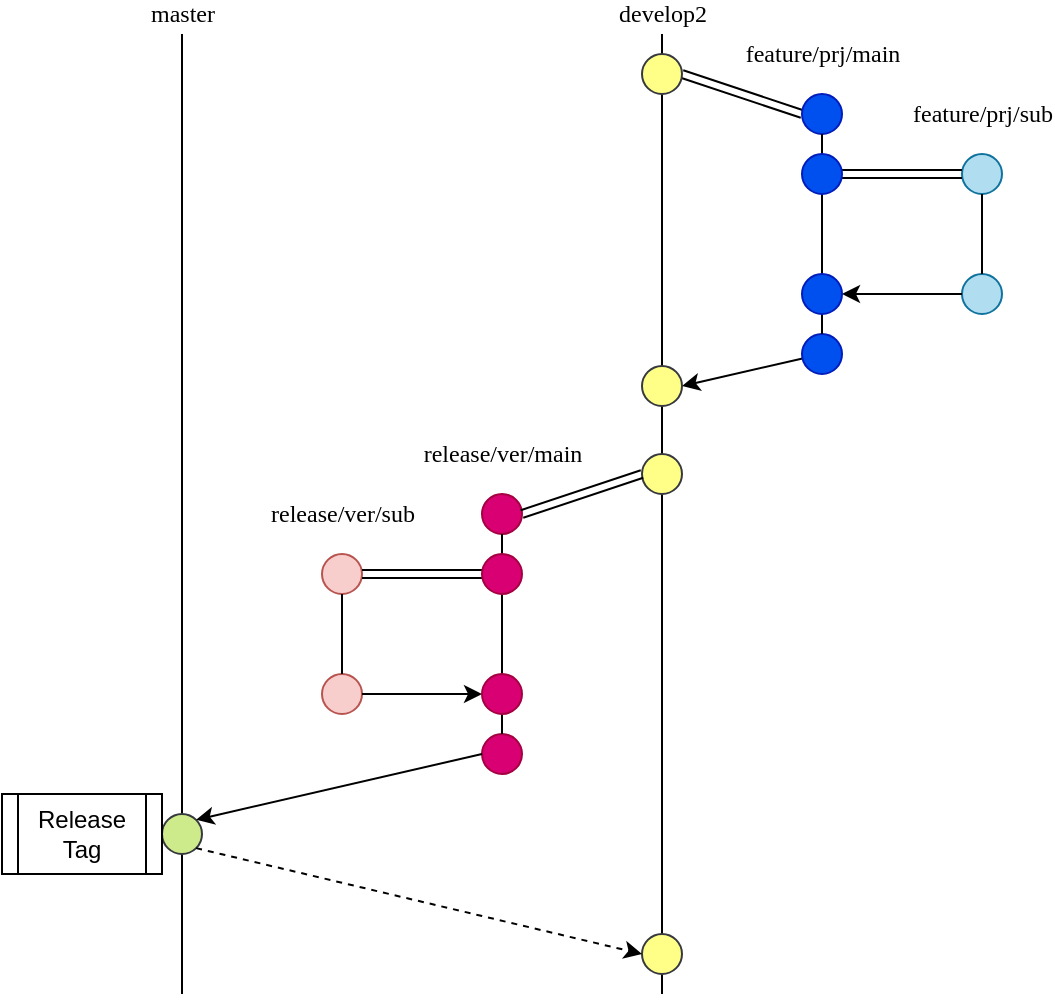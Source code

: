 <mxfile version="12.6.5" type="device"><diagram id="T64HDuYO67DCiGUnIBr_" name="merge_flow_normal"><mxGraphModel dx="1086" dy="796" grid="1" gridSize="10" guides="1" tooltips="1" connect="1" arrows="1" fold="1" page="1" pageScale="1" pageWidth="827" pageHeight="583" math="0" shadow="0"><root><mxCell id="0"/><mxCell id="1" parent="0"/><mxCell id="tlj3fIXQ622ifdAc4nm5-41" value="" style="endArrow=none;html=1;labelBackgroundColor=#ffffff;strokeColor=#000000;fontFamily=Tahoma;fontColor=#000000;" parent="1" edge="1"><mxGeometry width="50" height="50" relative="1" as="geometry"><mxPoint x="400" y="540" as="sourcePoint"/><mxPoint x="400" y="60" as="targetPoint"/></mxGeometry></mxCell><mxCell id="tlj3fIXQ622ifdAc4nm5-51" value="develop2" style="text;html=1;align=center;verticalAlign=middle;resizable=0;points=[];labelBackgroundColor=#ffffff;fontFamily=Tahoma;fontColor=#000000;" parent="tlj3fIXQ622ifdAc4nm5-41" vertex="1" connectable="0"><mxGeometry x="0.581" y="-2" relative="1" as="geometry"><mxPoint x="-2" y="-111" as="offset"/></mxGeometry></mxCell><mxCell id="tlj3fIXQ622ifdAc4nm5-2" value="" style="endArrow=none;html=1;" parent="1" edge="1"><mxGeometry width="50" height="50" relative="1" as="geometry"><mxPoint x="160" y="540" as="sourcePoint"/><mxPoint x="160" y="60" as="targetPoint"/></mxGeometry></mxCell><mxCell id="tlj3fIXQ622ifdAc4nm5-32" value="master" style="text;html=1;align=center;verticalAlign=middle;resizable=0;points=[];labelBackgroundColor=#ffffff;fontFamily=Tahoma;fontColor=#000000;" parent="tlj3fIXQ622ifdAc4nm5-2" vertex="1" connectable="0"><mxGeometry x="0.463" relative="1" as="geometry"><mxPoint y="-139" as="offset"/></mxGeometry></mxCell><mxCell id="tlj3fIXQ622ifdAc4nm5-10" value="" style="endArrow=classic;html=1;fontFamily=Tahoma;exitX=1;exitY=0.5;exitDx=0;exitDy=0;entryX=0;entryY=0.5;entryDx=0;entryDy=0;shape=link;" parent="1" source="tlj3fIXQ622ifdAc4nm5-18" target="tlj3fIXQ622ifdAc4nm5-20" edge="1"><mxGeometry width="50" height="50" relative="1" as="geometry"><mxPoint x="430" y="86" as="sourcePoint"/><mxPoint x="510" y="96" as="targetPoint"/></mxGeometry></mxCell><mxCell id="tlj3fIXQ622ifdAc4nm5-17" value="" style="endArrow=classic;html=1;fontFamily=Tahoma;entryX=1;entryY=0.5;entryDx=0;entryDy=0;labelBorderColor=none;" parent="1" source="tlj3fIXQ622ifdAc4nm5-21" target="tlj3fIXQ622ifdAc4nm5-22" edge="1"><mxGeometry width="50" height="50" relative="1" as="geometry"><mxPoint x="520" y="216" as="sourcePoint"/><mxPoint x="400" y="236" as="targetPoint"/></mxGeometry></mxCell><mxCell id="tlj3fIXQ622ifdAc4nm5-19" value="" style="endArrow=classic;html=1;fontFamily=Tahoma;" parent="1" target="tlj3fIXQ622ifdAc4nm5-18" edge="1"><mxGeometry width="50" height="50" relative="1" as="geometry"><mxPoint x="400" y="76" as="sourcePoint"/><mxPoint x="520" y="96" as="targetPoint"/></mxGeometry></mxCell><mxCell id="tlj3fIXQ622ifdAc4nm5-20" value="" style="ellipse;whiteSpace=wrap;html=1;aspect=fixed;fontFamily=Tahoma;fillColor=#0050ef;strokeColor=#001DBC;fontColor=#ffffff;" parent="1" vertex="1"><mxGeometry x="470" y="90" width="20" height="20" as="geometry"/></mxCell><mxCell id="tlj3fIXQ622ifdAc4nm5-21" value="" style="ellipse;whiteSpace=wrap;html=1;aspect=fixed;fontFamily=Tahoma;fillColor=#0050ef;strokeColor=#001DBC;fontColor=#ffffff;" parent="1" vertex="1"><mxGeometry x="470" y="210" width="20" height="20" as="geometry"/></mxCell><mxCell id="tlj3fIXQ622ifdAc4nm5-22" value="" style="ellipse;whiteSpace=wrap;html=1;aspect=fixed;fontFamily=Tahoma;fillColor=#ffff88;strokeColor=#36393d;" parent="1" vertex="1"><mxGeometry x="390" y="226" width="20" height="20" as="geometry"/></mxCell><mxCell id="tlj3fIXQ622ifdAc4nm5-23" value="" style="ellipse;whiteSpace=wrap;html=1;aspect=fixed;fontFamily=Tahoma;fillColor=#b1ddf0;strokeColor=#10739e;" parent="1" vertex="1"><mxGeometry x="550" y="180" width="20" height="20" as="geometry"/></mxCell><mxCell id="tlj3fIXQ622ifdAc4nm5-18" value="" style="ellipse;whiteSpace=wrap;html=1;aspect=fixed;fontFamily=Tahoma;labelBackgroundColor=none;labelBorderColor=none;fillColor=#ffff88;strokeColor=#36393d;" parent="1" vertex="1"><mxGeometry x="390" y="70" width="20" height="20" as="geometry"/></mxCell><mxCell id="tlj3fIXQ622ifdAc4nm5-28" value="" style="ellipse;whiteSpace=wrap;html=1;aspect=fixed;fontFamily=Tahoma;fillColor=#b1ddf0;strokeColor=#10739e;" parent="1" vertex="1"><mxGeometry x="550" y="120" width="20" height="20" as="geometry"/></mxCell><mxCell id="tlj3fIXQ622ifdAc4nm5-35" value="" style="ellipse;whiteSpace=wrap;html=1;aspect=fixed;fontFamily=Tahoma;fillColor=#ffff88;strokeColor=#36393d;" parent="1" vertex="1"><mxGeometry x="390" y="270" width="20" height="20" as="geometry"/></mxCell><mxCell id="tlj3fIXQ622ifdAc4nm5-56" value="" style="endArrow=none;html=1;labelBackgroundColor=#ffffff;strokeColor=#000000;fontFamily=Tahoma;fontColor=#000000;exitX=0.5;exitY=0;exitDx=0;exitDy=0;" parent="1" source="tlj3fIXQ622ifdAc4nm5-21" edge="1"><mxGeometry width="50" height="50" relative="1" as="geometry"><mxPoint x="430" y="160" as="sourcePoint"/><mxPoint x="480" y="110" as="targetPoint"/></mxGeometry></mxCell><mxCell id="tlj3fIXQ622ifdAc4nm5-57" value="feature/prj/main" style="text;html=1;align=center;verticalAlign=middle;resizable=0;points=[];labelBackgroundColor=#ffffff;fontFamily=Tahoma;fontColor=#000000;" parent="tlj3fIXQ622ifdAc4nm5-56" vertex="1" connectable="0"><mxGeometry x="0.24" y="2" relative="1" as="geometry"><mxPoint x="2" y="-78" as="offset"/></mxGeometry></mxCell><mxCell id="tlj3fIXQ622ifdAc4nm5-60" value="" style="endArrow=none;html=1;labelBackgroundColor=#ffffff;strokeColor=#000000;fontFamily=Tahoma;fontColor=#000000;exitX=0.5;exitY=0;exitDx=0;exitDy=0;" parent="1" source="tlj3fIXQ622ifdAc4nm5-23" edge="1"><mxGeometry width="50" height="50" relative="1" as="geometry"><mxPoint x="560" y="250" as="sourcePoint"/><mxPoint x="560" y="140" as="targetPoint"/></mxGeometry></mxCell><mxCell id="tlj3fIXQ622ifdAc4nm5-61" value="feature/prj/sub" style="text;html=1;align=center;verticalAlign=middle;resizable=0;points=[];labelBackgroundColor=#ffffff;fontFamily=Tahoma;fontColor=#000000;" parent="tlj3fIXQ622ifdAc4nm5-60" vertex="1" connectable="0"><mxGeometry x="-0.545" y="-1" relative="1" as="geometry"><mxPoint x="-1" y="-71" as="offset"/></mxGeometry></mxCell><mxCell id="tlj3fIXQ622ifdAc4nm5-62" value="" style="endArrow=classic;html=1;labelBackgroundColor=#ffffff;strokeColor=#000000;fontFamily=Tahoma;fontColor=#000000;entryX=0;entryY=0.5;entryDx=0;entryDy=0;shape=link;" parent="1" target="tlj3fIXQ622ifdAc4nm5-28" edge="1"><mxGeometry width="50" height="50" relative="1" as="geometry"><mxPoint x="490" y="130" as="sourcePoint"/><mxPoint x="530" y="70" as="targetPoint"/></mxGeometry></mxCell><mxCell id="tlj3fIXQ622ifdAc4nm5-63" value="" style="endArrow=classic;html=1;labelBackgroundColor=#ffffff;strokeColor=#000000;fontFamily=Tahoma;fontColor=#000000;exitX=0;exitY=0.5;exitDx=0;exitDy=0;" parent="1" source="tlj3fIXQ622ifdAc4nm5-23" edge="1"><mxGeometry width="50" height="50" relative="1" as="geometry"><mxPoint x="560" y="260" as="sourcePoint"/><mxPoint x="490" y="190" as="targetPoint"/></mxGeometry></mxCell><mxCell id="tlj3fIXQ622ifdAc4nm5-64" value="" style="ellipse;whiteSpace=wrap;html=1;aspect=fixed;fontFamily=Tahoma;fillColor=#d80073;strokeColor=#A50040;fontColor=#ffffff;" parent="1" vertex="1"><mxGeometry x="310" y="290" width="20" height="20" as="geometry"/></mxCell><mxCell id="tlj3fIXQ622ifdAc4nm5-65" value="" style="ellipse;whiteSpace=wrap;html=1;aspect=fixed;fontFamily=Tahoma;fillColor=#d80073;strokeColor=#A50040;fontColor=#ffffff;" parent="1" vertex="1"><mxGeometry x="310" y="410" width="20" height="20" as="geometry"/></mxCell><mxCell id="tlj3fIXQ622ifdAc4nm5-66" value="" style="endArrow=none;html=1;labelBackgroundColor=#ffffff;strokeColor=#000000;fontFamily=Tahoma;fontColor=#000000;exitX=0.5;exitY=0;exitDx=0;exitDy=0;" parent="1" source="tlj3fIXQ622ifdAc4nm5-65" edge="1"><mxGeometry width="50" height="50" relative="1" as="geometry"><mxPoint x="270" y="360" as="sourcePoint"/><mxPoint x="320" y="310" as="targetPoint"/></mxGeometry></mxCell><mxCell id="tlj3fIXQ622ifdAc4nm5-67" value="release/ver/main" style="text;html=1;align=center;verticalAlign=middle;resizable=0;points=[];labelBackgroundColor=#ffffff;fontFamily=Tahoma;fontColor=#000000;" parent="tlj3fIXQ622ifdAc4nm5-66" vertex="1" connectable="0"><mxGeometry x="-0.5" y="3" relative="1" as="geometry"><mxPoint x="3" y="-115" as="offset"/></mxGeometry></mxCell><mxCell id="tlj3fIXQ622ifdAc4nm5-68" value="" style="ellipse;whiteSpace=wrap;html=1;aspect=fixed;fontFamily=Tahoma;fillColor=#f8cecc;strokeColor=#b85450;" parent="1" vertex="1"><mxGeometry x="230" y="320" width="20" height="20" as="geometry"/></mxCell><mxCell id="tlj3fIXQ622ifdAc4nm5-69" value="" style="ellipse;whiteSpace=wrap;html=1;aspect=fixed;fontFamily=Tahoma;fillColor=#f8cecc;strokeColor=#b85450;" parent="1" vertex="1"><mxGeometry x="230" y="380" width="20" height="20" as="geometry"/></mxCell><mxCell id="tlj3fIXQ622ifdAc4nm5-70" value="" style="endArrow=none;html=1;labelBackgroundColor=#ffffff;strokeColor=#000000;fontFamily=Tahoma;fontColor=#000000;exitX=0.5;exitY=0;exitDx=0;exitDy=0;" parent="1" source="tlj3fIXQ622ifdAc4nm5-69" edge="1"><mxGeometry width="50" height="50" relative="1" as="geometry"><mxPoint x="240" y="460" as="sourcePoint"/><mxPoint x="240" y="340" as="targetPoint"/></mxGeometry></mxCell><mxCell id="tlj3fIXQ622ifdAc4nm5-71" value="release/ver/sub" style="text;html=1;align=center;verticalAlign=middle;resizable=0;points=[];labelBackgroundColor=#ffffff;fontFamily=Tahoma;fontColor=#000000;" parent="tlj3fIXQ622ifdAc4nm5-70" vertex="1" connectable="0"><mxGeometry x="0.567" y="-2" relative="1" as="geometry"><mxPoint x="-2" y="-49" as="offset"/></mxGeometry></mxCell><mxCell id="tlj3fIXQ622ifdAc4nm5-72" value="" style="endArrow=classic;html=1;labelBackgroundColor=#ffffff;strokeColor=#000000;fontFamily=Tahoma;fontColor=#000000;entryX=1;entryY=0.5;entryDx=0;entryDy=0;shape=link;" parent="1" target="tlj3fIXQ622ifdAc4nm5-68" edge="1"><mxGeometry width="50" height="50" relative="1" as="geometry"><mxPoint x="310" y="330" as="sourcePoint"/><mxPoint x="360" y="255" as="targetPoint"/></mxGeometry></mxCell><mxCell id="tlj3fIXQ622ifdAc4nm5-73" value="" style="endArrow=classic;html=1;labelBackgroundColor=#ffffff;strokeColor=#000000;fontFamily=Tahoma;fontColor=#000000;exitX=0;exitY=0.5;exitDx=0;exitDy=0;entryX=1;entryY=0.5;entryDx=0;entryDy=0;shape=link;" parent="1" source="tlj3fIXQ622ifdAc4nm5-35" target="tlj3fIXQ622ifdAc4nm5-64" edge="1"><mxGeometry width="50" height="50" relative="1" as="geometry"><mxPoint x="60" y="630" as="sourcePoint"/><mxPoint x="110" y="580" as="targetPoint"/></mxGeometry></mxCell><mxCell id="tlj3fIXQ622ifdAc4nm5-74" value="" style="endArrow=classic;html=1;labelBackgroundColor=#ffffff;strokeColor=#000000;fontFamily=Tahoma;fontColor=#000000;exitX=1;exitY=0.5;exitDx=0;exitDy=0;" parent="1" source="tlj3fIXQ622ifdAc4nm5-69" edge="1"><mxGeometry width="50" height="50" relative="1" as="geometry"><mxPoint x="60" y="630" as="sourcePoint"/><mxPoint x="310" y="390" as="targetPoint"/></mxGeometry></mxCell><mxCell id="tlj3fIXQ622ifdAc4nm5-75" value="" style="ellipse;whiteSpace=wrap;html=1;aspect=fixed;fontFamily=Tahoma;fillColor=#ffff88;strokeColor=#36393d;" parent="1" vertex="1"><mxGeometry x="390" y="510" width="20" height="20" as="geometry"/></mxCell><mxCell id="tlj3fIXQ622ifdAc4nm5-88" value="" style="ellipse;whiteSpace=wrap;html=1;aspect=fixed;fontFamily=Tahoma;fillColor=#d80073;strokeColor=#A50040;fontColor=#ffffff;" parent="1" vertex="1"><mxGeometry x="310" y="320" width="20" height="20" as="geometry"/></mxCell><mxCell id="tlj3fIXQ622ifdAc4nm5-89" value="" style="ellipse;whiteSpace=wrap;html=1;aspect=fixed;fontFamily=Tahoma;fillColor=#d80073;strokeColor=#A50040;fontColor=#ffffff;" parent="1" vertex="1"><mxGeometry x="310" y="380" width="20" height="20" as="geometry"/></mxCell><mxCell id="tlj3fIXQ622ifdAc4nm5-92" value="" style="ellipse;whiteSpace=wrap;html=1;aspect=fixed;fontFamily=Tahoma;fillColor=#0050ef;strokeColor=#001DBC;fontColor=#ffffff;" parent="1" vertex="1"><mxGeometry x="470" y="120" width="20" height="20" as="geometry"/></mxCell><mxCell id="tlj3fIXQ622ifdAc4nm5-94" value="" style="ellipse;whiteSpace=wrap;html=1;aspect=fixed;fontFamily=Tahoma;fillColor=#0050ef;strokeColor=#001DBC;fontColor=#ffffff;" parent="1" vertex="1"><mxGeometry x="470" y="180" width="20" height="20" as="geometry"/></mxCell><mxCell id="tlj3fIXQ622ifdAc4nm5-83" value="" style="ellipse;whiteSpace=wrap;html=1;aspect=fixed;fontFamily=Tahoma;fillColor=#cdeb8b;strokeColor=#36393d;" parent="1" vertex="1"><mxGeometry x="150" y="450" width="20" height="20" as="geometry"/></mxCell><mxCell id="tlj3fIXQ622ifdAc4nm5-100" value="" style="endArrow=classic;html=1;labelBackgroundColor=#ffffff;strokeColor=#000000;fontFamily=Tahoma;fontColor=#000000;exitX=0;exitY=0.5;exitDx=0;exitDy=0;entryX=1;entryY=0;entryDx=0;entryDy=0;" parent="1" source="tlj3fIXQ622ifdAc4nm5-65" target="tlj3fIXQ622ifdAc4nm5-83" edge="1"><mxGeometry width="50" height="50" relative="1" as="geometry"><mxPoint x="140" y="630" as="sourcePoint"/><mxPoint x="190" y="580" as="targetPoint"/></mxGeometry></mxCell><mxCell id="tlj3fIXQ622ifdAc4nm5-101" value="" style="endArrow=classic;html=1;labelBackgroundColor=#ffffff;strokeColor=#000000;fontFamily=Tahoma;fontColor=#000000;entryX=0;entryY=0.5;entryDx=0;entryDy=0;exitX=1;exitY=1;exitDx=0;exitDy=0;dashed=1;" parent="1" source="tlj3fIXQ622ifdAc4nm5-83" target="tlj3fIXQ622ifdAc4nm5-75" edge="1"><mxGeometry width="50" height="50" relative="1" as="geometry"><mxPoint x="160" y="480" as="sourcePoint"/><mxPoint x="190" y="580" as="targetPoint"/></mxGeometry></mxCell><mxCell id="9M5SpgjnVVBwm_H5_tnb-6" value="Release&lt;br&gt;Tag" style="shape=process;whiteSpace=wrap;html=1;backgroundOutline=1;" vertex="1" parent="1"><mxGeometry x="70" y="440" width="80" height="40" as="geometry"/></mxCell></root></mxGraphModel></diagram></mxfile>